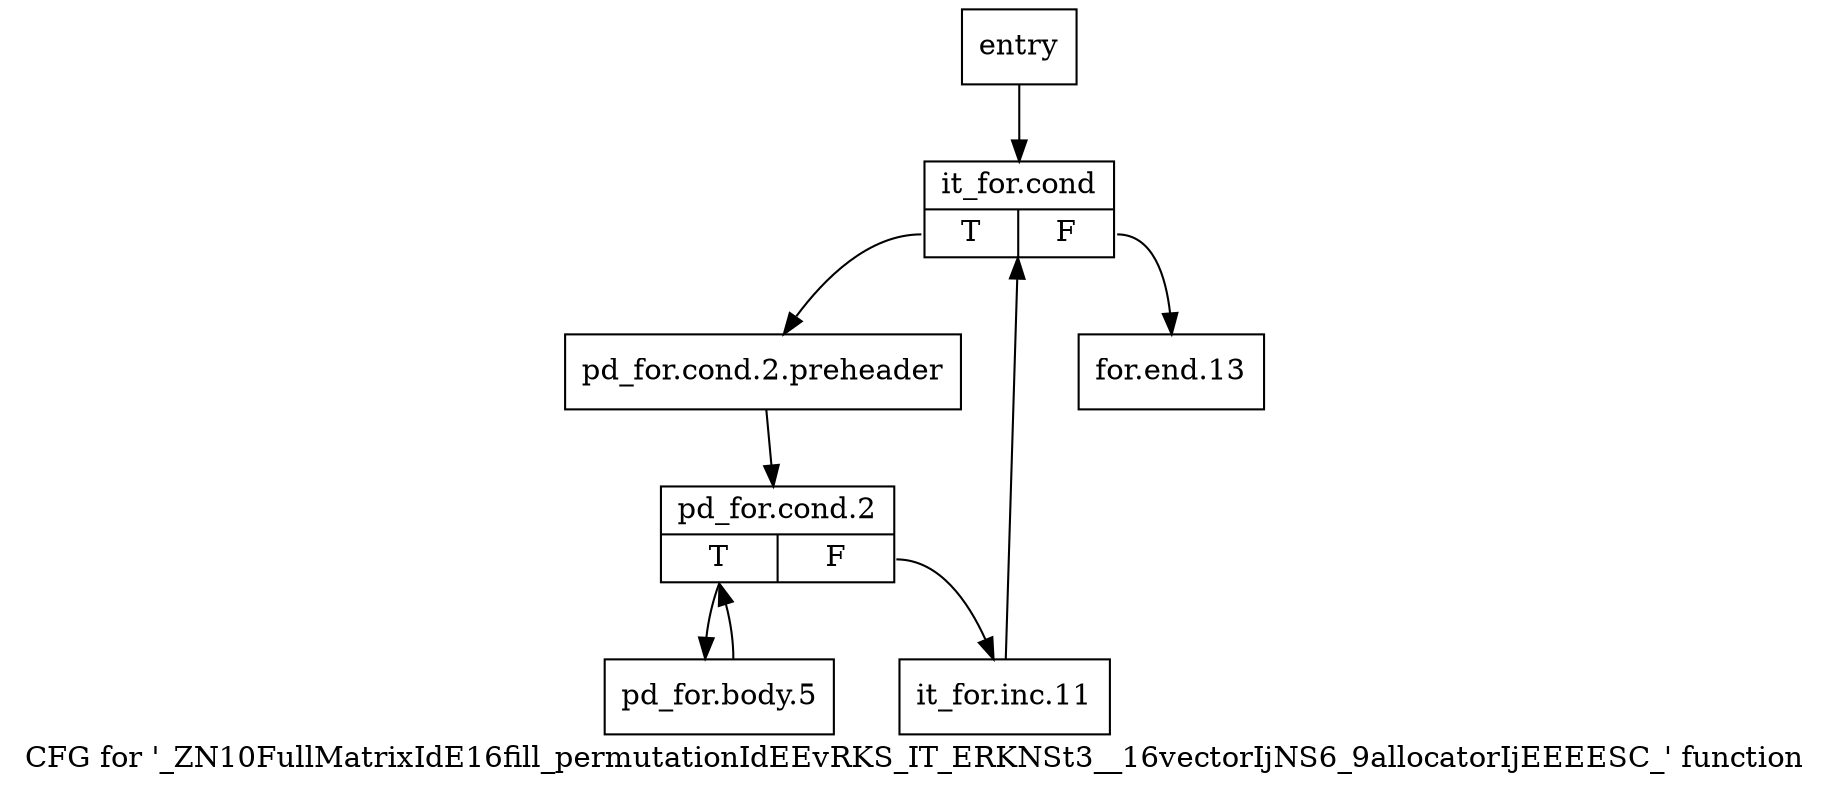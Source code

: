 digraph "CFG for '_ZN10FullMatrixIdE16fill_permutationIdEEvRKS_IT_ERKNSt3__16vectorIjNS6_9allocatorIjEEEESC_' function" {
	label="CFG for '_ZN10FullMatrixIdE16fill_permutationIdEEvRKS_IT_ERKNSt3__16vectorIjNS6_9allocatorIjEEEESC_' function";

	Node0x5666d30 [shape=record,label="{entry}"];
	Node0x5666d30 -> Node0x5666d80;
	Node0x5666d80 [shape=record,label="{it_for.cond|{<s0>T|<s1>F}}"];
	Node0x5666d80:s0 -> Node0x5666dd0;
	Node0x5666d80:s1 -> Node0x5666f10;
	Node0x5666dd0 [shape=record,label="{pd_for.cond.2.preheader}"];
	Node0x5666dd0 -> Node0x5666e20;
	Node0x5666e20 [shape=record,label="{pd_for.cond.2|{<s0>T|<s1>F}}"];
	Node0x5666e20:s0 -> Node0x5666e70;
	Node0x5666e20:s1 -> Node0x5666ec0;
	Node0x5666e70 [shape=record,label="{pd_for.body.5}"];
	Node0x5666e70 -> Node0x5666e20;
	Node0x5666ec0 [shape=record,label="{it_for.inc.11}"];
	Node0x5666ec0 -> Node0x5666d80;
	Node0x5666f10 [shape=record,label="{for.end.13}"];
}
